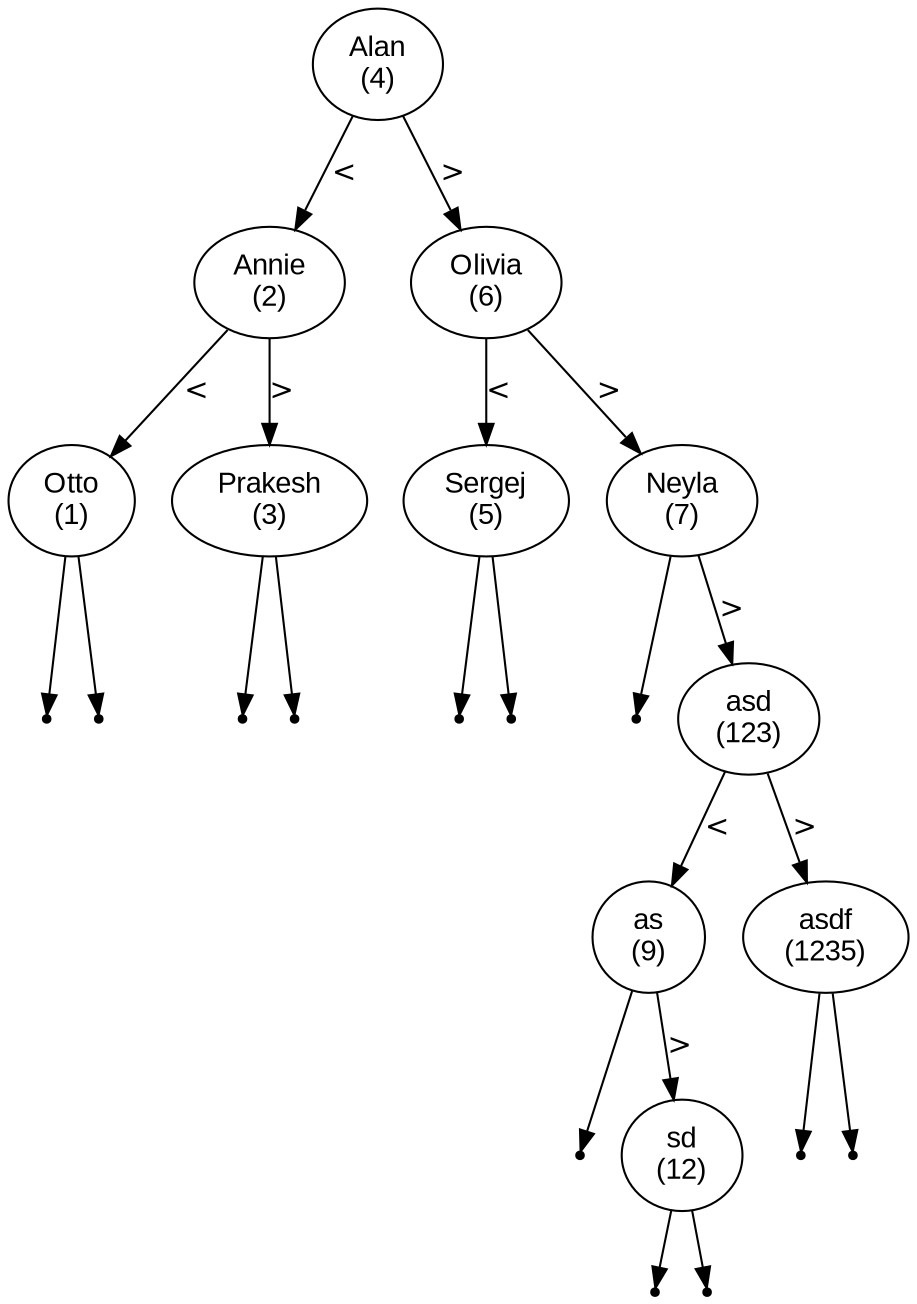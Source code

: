 digraph BST {
    node [fontname="Arial"];
    4 [label="Alan\n(4)"];
    4 -> 2 [label="<"];
    2 [label="Annie\n(2)"];
    2 -> 1 [label="<"];
    1 [label="Otto\n(1)"];
    null0 [shape=point];
    1 -> null0;
    null1 [shape=point];
    1 -> null1;
    2 -> 3 [label=">"];
    3 [label="Prakesh\n(3)"];
    null2 [shape=point];
    3 -> null2;
    null3 [shape=point];
    3 -> null3;
    4 -> 6 [label=">"];
    6 [label="Olivia\n(6)"];
    6 -> 5 [label="<"];
    5 [label="Sergej\n(5)"];
    null4 [shape=point];
    5 -> null4;
    null5 [shape=point];
    5 -> null5;
    6 -> 7 [label=">"];
    7 [label="Neyla\n(7)"];
    null6 [shape=point];
    7 -> null6;
    7 -> 123 [label=">"];
    123 [label="asd\n(123)"];
    123 -> 9 [label="<"];
    9 [label="as\n(9)"];
    null7 [shape=point];
    9 -> null7;
    9 -> 12 [label=">"];
    12 [label="sd\n(12)"];
    null8 [shape=point];
    12 -> null8;
    null9 [shape=point];
    12 -> null9;
    123 -> 1235 [label=">"];
    1235 [label="asdf\n(1235)"];
    null10 [shape=point];
    1235 -> null10;
    null11 [shape=point];
    1235 -> null11;
labelloc="t"
}
